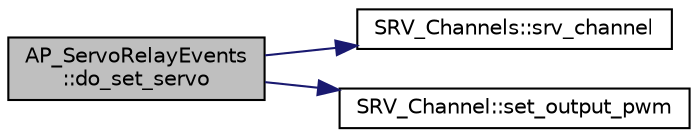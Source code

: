 digraph "AP_ServoRelayEvents::do_set_servo"
{
 // INTERACTIVE_SVG=YES
  edge [fontname="Helvetica",fontsize="10",labelfontname="Helvetica",labelfontsize="10"];
  node [fontname="Helvetica",fontsize="10",shape=record];
  rankdir="LR";
  Node1 [label="AP_ServoRelayEvents\l::do_set_servo",height=0.2,width=0.4,color="black", fillcolor="grey75", style="filled", fontcolor="black"];
  Node1 -> Node2 [color="midnightblue",fontsize="10",style="solid",fontname="Helvetica"];
  Node2 [label="SRV_Channels::srv_channel",height=0.2,width=0.4,color="black", fillcolor="white", style="filled",URL="$classSRV__Channels.html#a650fab39dbed7c6ce33747c34e66a208"];
  Node1 -> Node3 [color="midnightblue",fontsize="10",style="solid",fontname="Helvetica"];
  Node3 [label="SRV_Channel::set_output_pwm",height=0.2,width=0.4,color="black", fillcolor="white", style="filled",URL="$classSRV__Channel.html#ac3aad9644438d9f8250effcb21858ef3"];
}

